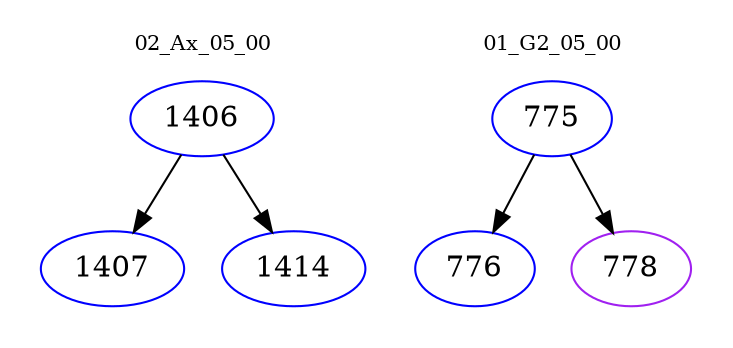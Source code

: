 digraph{
subgraph cluster_0 {
color = white
label = "02_Ax_05_00";
fontsize=10;
T0_1406 [label="1406", color="blue"]
T0_1406 -> T0_1407 [color="black"]
T0_1407 [label="1407", color="blue"]
T0_1406 -> T0_1414 [color="black"]
T0_1414 [label="1414", color="blue"]
}
subgraph cluster_1 {
color = white
label = "01_G2_05_00";
fontsize=10;
T1_775 [label="775", color="blue"]
T1_775 -> T1_776 [color="black"]
T1_776 [label="776", color="blue"]
T1_775 -> T1_778 [color="black"]
T1_778 [label="778", color="purple"]
}
}
